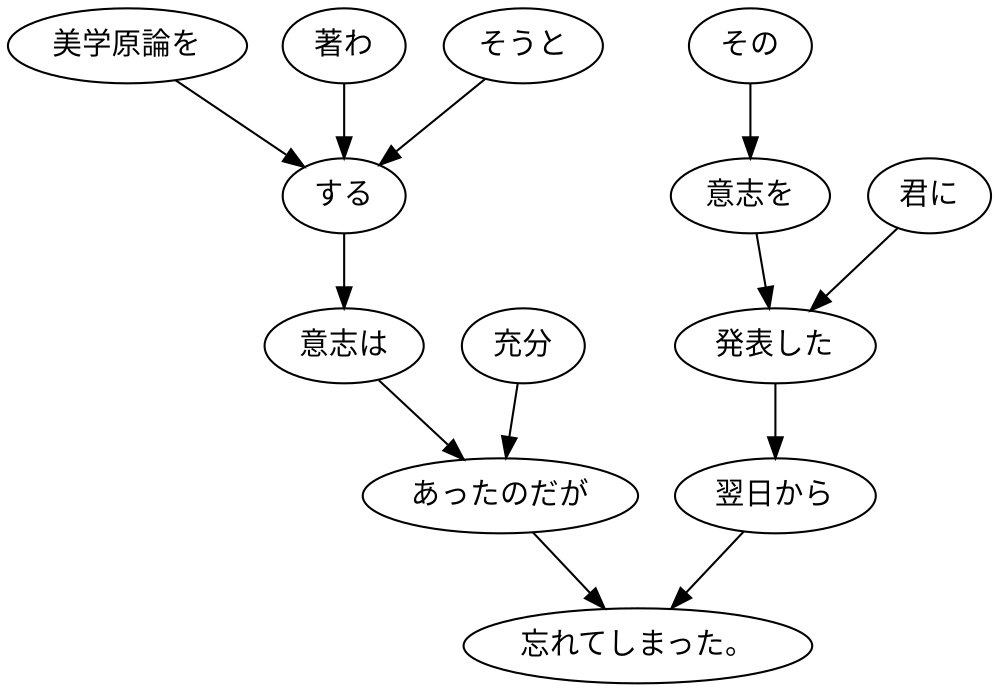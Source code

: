 digraph graph2532 {
	node0 [label="美学原論を"];
	node1 [label="著わ"];
	node2 [label="そうと"];
	node3 [label="する"];
	node4 [label="意志は"];
	node5 [label="充分"];
	node6 [label="あったのだが"];
	node7 [label="その"];
	node8 [label="意志を"];
	node9 [label="君に"];
	node10 [label="発表した"];
	node11 [label="翌日から"];
	node12 [label="忘れてしまった。"];
	node0 -> node3;
	node1 -> node3;
	node2 -> node3;
	node3 -> node4;
	node4 -> node6;
	node5 -> node6;
	node6 -> node12;
	node7 -> node8;
	node8 -> node10;
	node9 -> node10;
	node10 -> node11;
	node11 -> node12;
}
